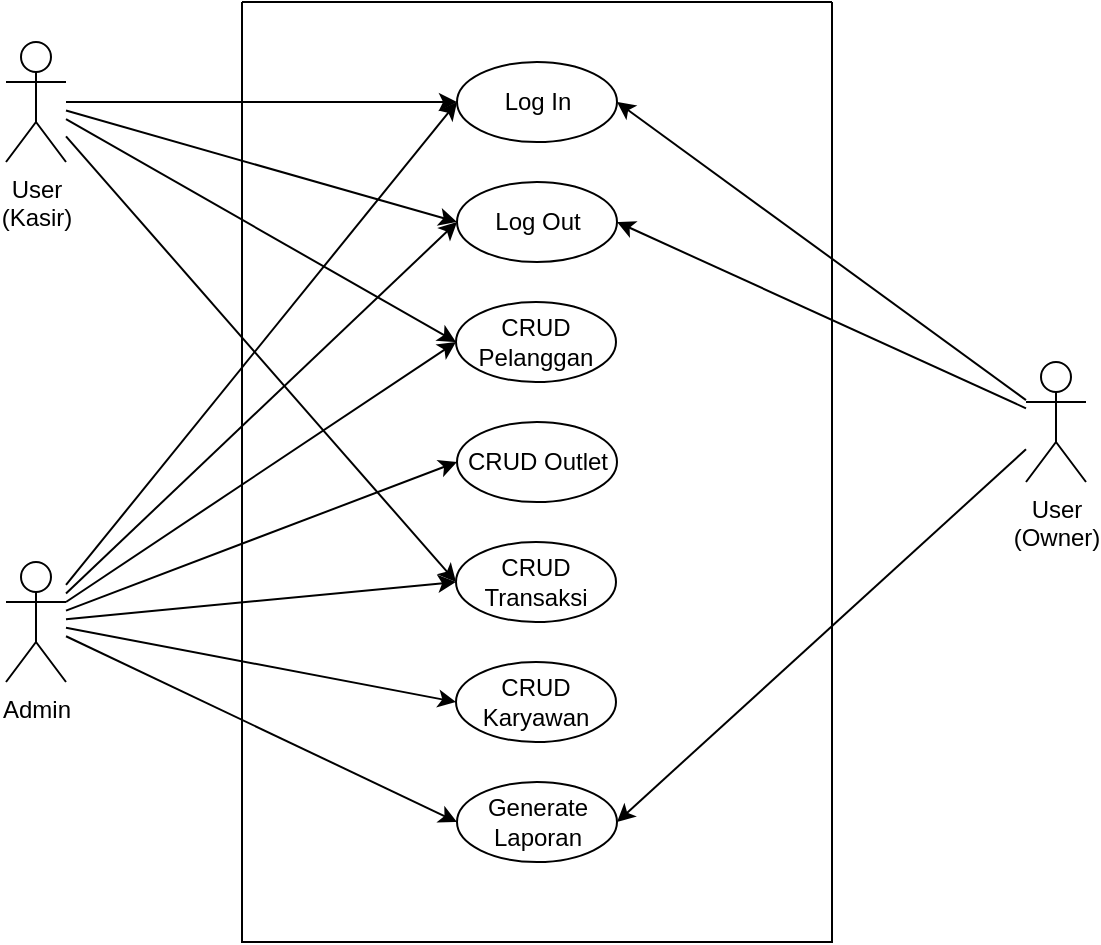 <mxfile version="21.0.2" type="device" pages="4"><diagram name="Usecase" id="2lXWgjHYyuEjycvRNDLf"><mxGraphModel dx="880" dy="522" grid="1" gridSize="10" guides="1" tooltips="1" connect="1" arrows="1" fold="1" page="1" pageScale="1" pageWidth="850" pageHeight="1100" math="0" shadow="0"><root><mxCell id="0"/><mxCell id="1" parent="0"/><mxCell id="m2DdMZpTKCIPPfmNHT9R-2" value="" style="swimlane;startSize=0;" parent="1" vertex="1"><mxGeometry x="278" y="210" width="295" height="470" as="geometry"/></mxCell><mxCell id="m2DdMZpTKCIPPfmNHT9R-3" value="Log In" style="ellipse;whiteSpace=wrap;html=1;" parent="m2DdMZpTKCIPPfmNHT9R-2" vertex="1"><mxGeometry x="107.5" y="30" width="80" height="40" as="geometry"/></mxCell><mxCell id="m2DdMZpTKCIPPfmNHT9R-4" value="Log Out" style="ellipse;whiteSpace=wrap;html=1;" parent="m2DdMZpTKCIPPfmNHT9R-2" vertex="1"><mxGeometry x="107.5" y="90" width="80" height="40" as="geometry"/></mxCell><mxCell id="m2DdMZpTKCIPPfmNHT9R-5" value="CRUD Pelanggan" style="ellipse;whiteSpace=wrap;html=1;" parent="m2DdMZpTKCIPPfmNHT9R-2" vertex="1"><mxGeometry x="107" y="150" width="80" height="40" as="geometry"/></mxCell><mxCell id="m2DdMZpTKCIPPfmNHT9R-6" value="Generate Laporan" style="ellipse;whiteSpace=wrap;html=1;" parent="m2DdMZpTKCIPPfmNHT9R-2" vertex="1"><mxGeometry x="107.5" y="390" width="80" height="40" as="geometry"/></mxCell><mxCell id="m2DdMZpTKCIPPfmNHT9R-7" value="CRUD Outlet" style="ellipse;whiteSpace=wrap;html=1;" parent="m2DdMZpTKCIPPfmNHT9R-2" vertex="1"><mxGeometry x="107.5" y="210" width="80" height="40" as="geometry"/></mxCell><mxCell id="m2DdMZpTKCIPPfmNHT9R-8" value="CRUD Transaksi" style="ellipse;whiteSpace=wrap;html=1;" parent="m2DdMZpTKCIPPfmNHT9R-2" vertex="1"><mxGeometry x="107" y="270" width="80" height="40" as="geometry"/></mxCell><mxCell id="m2DdMZpTKCIPPfmNHT9R-9" value="CRUD Karyawan" style="ellipse;whiteSpace=wrap;html=1;" parent="m2DdMZpTKCIPPfmNHT9R-2" vertex="1"><mxGeometry x="107" y="330" width="80" height="40" as="geometry"/></mxCell><mxCell id="m2DdMZpTKCIPPfmNHT9R-16" style="edgeStyle=orthogonalEdgeStyle;rounded=0;orthogonalLoop=1;jettySize=auto;html=1;entryX=0;entryY=0.5;entryDx=0;entryDy=0;" parent="1" source="m2DdMZpTKCIPPfmNHT9R-10" target="m2DdMZpTKCIPPfmNHT9R-3" edge="1"><mxGeometry relative="1" as="geometry"><Array as="points"><mxPoint x="240" y="260"/><mxPoint x="240" y="260"/></Array></mxGeometry></mxCell><mxCell id="m2DdMZpTKCIPPfmNHT9R-17" style="rounded=0;orthogonalLoop=1;jettySize=auto;html=1;entryX=0;entryY=0.5;entryDx=0;entryDy=0;" parent="1" source="m2DdMZpTKCIPPfmNHT9R-10" target="m2DdMZpTKCIPPfmNHT9R-4" edge="1"><mxGeometry relative="1" as="geometry"/></mxCell><mxCell id="m2DdMZpTKCIPPfmNHT9R-18" style="rounded=0;orthogonalLoop=1;jettySize=auto;html=1;entryX=0;entryY=0.5;entryDx=0;entryDy=0;" parent="1" source="m2DdMZpTKCIPPfmNHT9R-10" target="m2DdMZpTKCIPPfmNHT9R-5" edge="1"><mxGeometry relative="1" as="geometry"/></mxCell><mxCell id="m2DdMZpTKCIPPfmNHT9R-19" style="rounded=0;orthogonalLoop=1;jettySize=auto;html=1;entryX=0;entryY=0.5;entryDx=0;entryDy=0;" parent="1" source="m2DdMZpTKCIPPfmNHT9R-10" target="m2DdMZpTKCIPPfmNHT9R-8" edge="1"><mxGeometry relative="1" as="geometry"/></mxCell><mxCell id="m2DdMZpTKCIPPfmNHT9R-10" value="User&lt;br&gt;(Kasir)" style="shape=umlActor;verticalLabelPosition=bottom;verticalAlign=top;html=1;outlineConnect=0;" parent="1" vertex="1"><mxGeometry x="160" y="230" width="30" height="60" as="geometry"/></mxCell><mxCell id="m2DdMZpTKCIPPfmNHT9R-20" style="rounded=0;orthogonalLoop=1;jettySize=auto;html=1;entryX=0;entryY=0.5;entryDx=0;entryDy=0;" parent="1" source="m2DdMZpTKCIPPfmNHT9R-12" target="m2DdMZpTKCIPPfmNHT9R-3" edge="1"><mxGeometry relative="1" as="geometry"/></mxCell><mxCell id="m2DdMZpTKCIPPfmNHT9R-21" style="rounded=0;orthogonalLoop=1;jettySize=auto;html=1;entryX=0;entryY=0.5;entryDx=0;entryDy=0;" parent="1" source="m2DdMZpTKCIPPfmNHT9R-12" target="m2DdMZpTKCIPPfmNHT9R-4" edge="1"><mxGeometry relative="1" as="geometry"/></mxCell><mxCell id="m2DdMZpTKCIPPfmNHT9R-22" style="rounded=0;orthogonalLoop=1;jettySize=auto;html=1;entryX=0;entryY=0.5;entryDx=0;entryDy=0;" parent="1" source="m2DdMZpTKCIPPfmNHT9R-12" target="m2DdMZpTKCIPPfmNHT9R-5" edge="1"><mxGeometry relative="1" as="geometry"/></mxCell><mxCell id="m2DdMZpTKCIPPfmNHT9R-23" style="rounded=0;orthogonalLoop=1;jettySize=auto;html=1;entryX=0;entryY=0.5;entryDx=0;entryDy=0;" parent="1" source="m2DdMZpTKCIPPfmNHT9R-12" target="m2DdMZpTKCIPPfmNHT9R-7" edge="1"><mxGeometry relative="1" as="geometry"/></mxCell><mxCell id="m2DdMZpTKCIPPfmNHT9R-24" style="rounded=0;orthogonalLoop=1;jettySize=auto;html=1;entryX=0;entryY=0.5;entryDx=0;entryDy=0;" parent="1" source="m2DdMZpTKCIPPfmNHT9R-12" target="m2DdMZpTKCIPPfmNHT9R-8" edge="1"><mxGeometry relative="1" as="geometry"/></mxCell><mxCell id="m2DdMZpTKCIPPfmNHT9R-25" style="rounded=0;orthogonalLoop=1;jettySize=auto;html=1;entryX=0;entryY=0.5;entryDx=0;entryDy=0;" parent="1" source="m2DdMZpTKCIPPfmNHT9R-12" target="m2DdMZpTKCIPPfmNHT9R-9" edge="1"><mxGeometry relative="1" as="geometry"/></mxCell><mxCell id="m2DdMZpTKCIPPfmNHT9R-26" style="rounded=0;orthogonalLoop=1;jettySize=auto;html=1;entryX=0;entryY=0.5;entryDx=0;entryDy=0;" parent="1" source="m2DdMZpTKCIPPfmNHT9R-12" target="m2DdMZpTKCIPPfmNHT9R-6" edge="1"><mxGeometry relative="1" as="geometry"/></mxCell><mxCell id="m2DdMZpTKCIPPfmNHT9R-12" value="Admin" style="shape=umlActor;verticalLabelPosition=bottom;verticalAlign=top;html=1;outlineConnect=0;" parent="1" vertex="1"><mxGeometry x="160" y="490" width="30" height="60" as="geometry"/></mxCell><mxCell id="m2DdMZpTKCIPPfmNHT9R-27" style="rounded=0;orthogonalLoop=1;jettySize=auto;html=1;entryX=1;entryY=0.5;entryDx=0;entryDy=0;" parent="1" source="m2DdMZpTKCIPPfmNHT9R-13" target="m2DdMZpTKCIPPfmNHT9R-3" edge="1"><mxGeometry relative="1" as="geometry"/></mxCell><mxCell id="m2DdMZpTKCIPPfmNHT9R-28" style="rounded=0;orthogonalLoop=1;jettySize=auto;html=1;entryX=1;entryY=0.5;entryDx=0;entryDy=0;" parent="1" source="m2DdMZpTKCIPPfmNHT9R-13" target="m2DdMZpTKCIPPfmNHT9R-4" edge="1"><mxGeometry relative="1" as="geometry"/></mxCell><mxCell id="m2DdMZpTKCIPPfmNHT9R-29" style="rounded=0;orthogonalLoop=1;jettySize=auto;html=1;entryX=1;entryY=0.5;entryDx=0;entryDy=0;" parent="1" source="m2DdMZpTKCIPPfmNHT9R-13" target="m2DdMZpTKCIPPfmNHT9R-6" edge="1"><mxGeometry relative="1" as="geometry"/></mxCell><mxCell id="m2DdMZpTKCIPPfmNHT9R-13" value="User&lt;br&gt;(Owner)" style="shape=umlActor;verticalLabelPosition=bottom;verticalAlign=top;html=1;outlineConnect=0;" parent="1" vertex="1"><mxGeometry x="670" y="390" width="30" height="60" as="geometry"/></mxCell></root></mxGraphModel></diagram><diagram id="ZTnJxgOW111dTKxqVtXp" name="Class Diagram"><mxGraphModel dx="880" dy="522" grid="1" gridSize="10" guides="1" tooltips="1" connect="1" arrows="1" fold="1" page="1" pageScale="1" pageWidth="850" pageHeight="1100" math="0" shadow="0"><root><mxCell id="0"/><mxCell id="1" parent="0"/><mxCell id="lU3UZiblIlCH711IFrB6-1" value="tb_transaksi" style="swimlane;fontStyle=1;align=center;verticalAlign=top;childLayout=stackLayout;horizontal=1;startSize=26;horizontalStack=0;resizeParent=1;resizeParentMax=0;resizeLast=0;collapsible=1;marginBottom=0;whiteSpace=wrap;html=1;" parent="1" vertex="1"><mxGeometry x="60" y="70" width="260" height="190" as="geometry"/></mxCell><mxCell id="lU3UZiblIlCH711IFrB6-2" value="+ id_transaksi: int&lt;br&gt;+ id_outlet: int&lt;br&gt;+ kode_invoice: varchar&lt;br&gt;+ id_member: int&lt;br&gt;+ tgl: datetime&lt;br&gt;+ status: enum(baru, proses, selesai, diambil)&lt;br&gt;+ dibayar: enum(dibayar, belum_dibayar)" style="text;strokeColor=none;fillColor=none;align=left;verticalAlign=top;spacingLeft=4;spacingRight=4;overflow=hidden;rotatable=0;points=[[0,0.5],[1,0.5]];portConstraint=eastwest;whiteSpace=wrap;html=1;" parent="lU3UZiblIlCH711IFrB6-1" vertex="1"><mxGeometry y="26" width="260" height="104" as="geometry"/></mxCell><mxCell id="lU3UZiblIlCH711IFrB6-3" value="" style="line;strokeWidth=1;fillColor=none;align=left;verticalAlign=middle;spacingTop=-1;spacingLeft=3;spacingRight=3;rotatable=0;labelPosition=right;points=[];portConstraint=eastwest;strokeColor=inherit;" parent="lU3UZiblIlCH711IFrB6-1" vertex="1"><mxGeometry y="130" width="260" height="8" as="geometry"/></mxCell><mxCell id="lU3UZiblIlCH711IFrB6-4" value="+ TambahTransaksi()&lt;br&gt;+ EditTransaksi()&lt;br&gt;+ DeleteTransaksi()" style="text;strokeColor=none;fillColor=none;align=left;verticalAlign=top;spacingLeft=4;spacingRight=4;overflow=hidden;rotatable=0;points=[[0,0.5],[1,0.5]];portConstraint=eastwest;whiteSpace=wrap;html=1;" parent="lU3UZiblIlCH711IFrB6-1" vertex="1"><mxGeometry y="138" width="260" height="52" as="geometry"/></mxCell><mxCell id="lU3UZiblIlCH711IFrB6-5" value="tb_outlet" style="swimlane;fontStyle=1;align=center;verticalAlign=top;childLayout=stackLayout;horizontal=1;startSize=26;horizontalStack=0;resizeParent=1;resizeParentMax=0;resizeLast=0;collapsible=1;marginBottom=0;whiteSpace=wrap;html=1;" parent="1" vertex="1"><mxGeometry x="405" y="40" width="160" height="150" as="geometry"/></mxCell><mxCell id="lU3UZiblIlCH711IFrB6-6" value="+ id_outlet: int&lt;br&gt;+ nama: varchar&lt;br&gt;+ alamat: varchar&lt;br&gt;+ tlp: int" style="text;strokeColor=none;fillColor=none;align=left;verticalAlign=top;spacingLeft=4;spacingRight=4;overflow=hidden;rotatable=0;points=[[0,0.5],[1,0.5]];portConstraint=eastwest;whiteSpace=wrap;html=1;" parent="lU3UZiblIlCH711IFrB6-5" vertex="1"><mxGeometry y="26" width="160" height="64" as="geometry"/></mxCell><mxCell id="lU3UZiblIlCH711IFrB6-7" value="" style="line;strokeWidth=1;fillColor=none;align=left;verticalAlign=middle;spacingTop=-1;spacingLeft=3;spacingRight=3;rotatable=0;labelPosition=right;points=[];portConstraint=eastwest;strokeColor=inherit;" parent="lU3UZiblIlCH711IFrB6-5" vertex="1"><mxGeometry y="90" width="160" height="8" as="geometry"/></mxCell><mxCell id="lU3UZiblIlCH711IFrB6-8" value="+ TambahOutlet()&lt;br style=&quot;border-color: var(--border-color);&quot;&gt;+ EditOutlet()&lt;br style=&quot;border-color: var(--border-color);&quot;&gt;+ DeleteOutlet()" style="text;strokeColor=none;fillColor=none;align=left;verticalAlign=top;spacingLeft=4;spacingRight=4;overflow=hidden;rotatable=0;points=[[0,0.5],[1,0.5]];portConstraint=eastwest;whiteSpace=wrap;html=1;" parent="lU3UZiblIlCH711IFrB6-5" vertex="1"><mxGeometry y="98" width="160" height="52" as="geometry"/></mxCell><mxCell id="lU3UZiblIlCH711IFrB6-9" value="tb_user" style="swimlane;fontStyle=1;align=center;verticalAlign=top;childLayout=stackLayout;horizontal=1;startSize=26;horizontalStack=0;resizeParent=1;resizeParentMax=0;resizeLast=0;collapsible=1;marginBottom=0;whiteSpace=wrap;html=1;" parent="1" vertex="1"><mxGeometry x="630" y="70" width="190" height="200" as="geometry"/></mxCell><mxCell id="lU3UZiblIlCH711IFrB6-10" value="+ id_user: int&lt;br&gt;+ id_outlet: int&lt;br&gt;+ nama: varchar&lt;br&gt;+ username: varchar&lt;br&gt;+ password: text&lt;br&gt;+ role: enum(admin, kasir, owner)" style="text;strokeColor=none;fillColor=none;align=left;verticalAlign=top;spacingLeft=4;spacingRight=4;overflow=hidden;rotatable=0;points=[[0,0.5],[1,0.5]];portConstraint=eastwest;whiteSpace=wrap;html=1;" parent="lU3UZiblIlCH711IFrB6-9" vertex="1"><mxGeometry y="26" width="190" height="94" as="geometry"/></mxCell><mxCell id="lU3UZiblIlCH711IFrB6-11" value="" style="line;strokeWidth=1;fillColor=none;align=left;verticalAlign=middle;spacingTop=-1;spacingLeft=3;spacingRight=3;rotatable=0;labelPosition=right;points=[];portConstraint=eastwest;strokeColor=inherit;" parent="lU3UZiblIlCH711IFrB6-9" vertex="1"><mxGeometry y="120" width="190" height="8" as="geometry"/></mxCell><mxCell id="lU3UZiblIlCH711IFrB6-12" value="+ Login()&lt;br&gt;+ Logout()" style="text;strokeColor=none;fillColor=none;align=left;verticalAlign=top;spacingLeft=4;spacingRight=4;overflow=hidden;rotatable=0;points=[[0,0.5],[1,0.5]];portConstraint=eastwest;whiteSpace=wrap;html=1;" parent="lU3UZiblIlCH711IFrB6-9" vertex="1"><mxGeometry y="128" width="190" height="72" as="geometry"/></mxCell><mxCell id="lU3UZiblIlCH711IFrB6-13" value="tb_member" style="swimlane;fontStyle=1;align=center;verticalAlign=top;childLayout=stackLayout;horizontal=1;startSize=26;horizontalStack=0;resizeParent=1;resizeParentMax=0;resizeLast=0;collapsible=1;marginBottom=0;whiteSpace=wrap;html=1;" parent="1" vertex="1"><mxGeometry x="640" y="380" width="170" height="200" as="geometry"/></mxCell><mxCell id="lU3UZiblIlCH711IFrB6-14" value="+ id_member: int&lt;br&gt;+ nama: varchar&lt;br&gt;+ alamat: varchar&lt;br&gt;+ jenis_kelamin: enum(L, P)&lt;br&gt;+ tlp: varchar" style="text;strokeColor=none;fillColor=none;align=left;verticalAlign=top;spacingLeft=4;spacingRight=4;overflow=hidden;rotatable=0;points=[[0,0.5],[1,0.5]];portConstraint=eastwest;whiteSpace=wrap;html=1;" parent="lU3UZiblIlCH711IFrB6-13" vertex="1"><mxGeometry y="26" width="170" height="84" as="geometry"/></mxCell><mxCell id="lU3UZiblIlCH711IFrB6-15" value="" style="line;strokeWidth=1;fillColor=none;align=left;verticalAlign=middle;spacingTop=-1;spacingLeft=3;spacingRight=3;rotatable=0;labelPosition=right;points=[];portConstraint=eastwest;strokeColor=inherit;" parent="lU3UZiblIlCH711IFrB6-13" vertex="1"><mxGeometry y="110" width="170" height="8" as="geometry"/></mxCell><mxCell id="lU3UZiblIlCH711IFrB6-16" value="+ Login()&lt;br style=&quot;border-color: var(--border-color);&quot;&gt;+ Logout()" style="text;strokeColor=none;fillColor=none;align=left;verticalAlign=top;spacingLeft=4;spacingRight=4;overflow=hidden;rotatable=0;points=[[0,0.5],[1,0.5]];portConstraint=eastwest;whiteSpace=wrap;html=1;" parent="lU3UZiblIlCH711IFrB6-13" vertex="1"><mxGeometry y="118" width="170" height="82" as="geometry"/></mxCell><mxCell id="lU3UZiblIlCH711IFrB6-17" value="tb_detail_transaksi" style="swimlane;fontStyle=1;align=center;verticalAlign=top;childLayout=stackLayout;horizontal=1;startSize=26;horizontalStack=0;resizeParent=1;resizeParentMax=0;resizeLast=0;collapsible=1;marginBottom=0;whiteSpace=wrap;html=1;" parent="1" vertex="1"><mxGeometry x="405" y="420" width="160" height="170" as="geometry"/></mxCell><mxCell id="lU3UZiblIlCH711IFrB6-18" value="+ id_det_transaksi: int&lt;br&gt;+ id_transaksi: int&amp;nbsp;&lt;br&gt;+ id_paket: int&lt;br&gt;+ qty: double&lt;br&gt;+ keterangan: text" style="text;strokeColor=none;fillColor=none;align=left;verticalAlign=top;spacingLeft=4;spacingRight=4;overflow=hidden;rotatable=0;points=[[0,0.5],[1,0.5]];portConstraint=eastwest;whiteSpace=wrap;html=1;" parent="lU3UZiblIlCH711IFrB6-17" vertex="1"><mxGeometry y="26" width="160" height="84" as="geometry"/></mxCell><mxCell id="lU3UZiblIlCH711IFrB6-19" value="" style="line;strokeWidth=1;fillColor=none;align=left;verticalAlign=middle;spacingTop=-1;spacingLeft=3;spacingRight=3;rotatable=0;labelPosition=right;points=[];portConstraint=eastwest;strokeColor=inherit;" parent="lU3UZiblIlCH711IFrB6-17" vertex="1"><mxGeometry y="110" width="160" height="8" as="geometry"/></mxCell><mxCell id="lU3UZiblIlCH711IFrB6-20" value="+ TambahDetail()&lt;br style=&quot;border-color: var(--border-color);&quot;&gt;+ EditDetail()&lt;br style=&quot;border-color: var(--border-color);&quot;&gt;+ DeleteDetail()" style="text;strokeColor=none;fillColor=none;align=left;verticalAlign=top;spacingLeft=4;spacingRight=4;overflow=hidden;rotatable=0;points=[[0,0.5],[1,0.5]];portConstraint=eastwest;whiteSpace=wrap;html=1;" parent="lU3UZiblIlCH711IFrB6-17" vertex="1"><mxGeometry y="118" width="160" height="52" as="geometry"/></mxCell><mxCell id="lU3UZiblIlCH711IFrB6-21" value="tb_paket" style="swimlane;fontStyle=1;align=center;verticalAlign=top;childLayout=stackLayout;horizontal=1;startSize=26;horizontalStack=0;resizeParent=1;resizeParentMax=0;resizeLast=0;collapsible=1;marginBottom=0;whiteSpace=wrap;html=1;" parent="1" vertex="1"><mxGeometry x="60" y="380" width="290" height="170" as="geometry"/></mxCell><mxCell id="lU3UZiblIlCH711IFrB6-22" value="+ id_paket: int&lt;br&gt;+ id_outlet: int&lt;br&gt;+ jenis: enum(kiloan, selimut, bed_cover, kaos, lain)&lt;br&gt;+ nama_paket: varchar&lt;br&gt;+ harga: int" style="text;strokeColor=none;fillColor=none;align=left;verticalAlign=top;spacingLeft=4;spacingRight=4;overflow=hidden;rotatable=0;points=[[0,0.5],[1,0.5]];portConstraint=eastwest;whiteSpace=wrap;html=1;" parent="lU3UZiblIlCH711IFrB6-21" vertex="1"><mxGeometry y="26" width="290" height="84" as="geometry"/></mxCell><mxCell id="lU3UZiblIlCH711IFrB6-23" value="" style="line;strokeWidth=1;fillColor=none;align=left;verticalAlign=middle;spacingTop=-1;spacingLeft=3;spacingRight=3;rotatable=0;labelPosition=right;points=[];portConstraint=eastwest;strokeColor=inherit;" parent="lU3UZiblIlCH711IFrB6-21" vertex="1"><mxGeometry y="110" width="290" height="8" as="geometry"/></mxCell><mxCell id="lU3UZiblIlCH711IFrB6-24" value="+ TambahTransaksi()&lt;br style=&quot;border-color: var(--border-color);&quot;&gt;+ EditTransaksi()&lt;br style=&quot;border-color: var(--border-color);&quot;&gt;+ DeleteTransaksi()" style="text;strokeColor=none;fillColor=none;align=left;verticalAlign=top;spacingLeft=4;spacingRight=4;overflow=hidden;rotatable=0;points=[[0,0.5],[1,0.5]];portConstraint=eastwest;whiteSpace=wrap;html=1;" parent="lU3UZiblIlCH711IFrB6-21" vertex="1"><mxGeometry y="118" width="290" height="52" as="geometry"/></mxCell><mxCell id="lU3UZiblIlCH711IFrB6-25" style="rounded=0;orthogonalLoop=1;jettySize=auto;html=1;edgeStyle=orthogonalEdgeStyle;endArrow=none;endFill=0;" parent="1" source="lU3UZiblIlCH711IFrB6-6" target="lU3UZiblIlCH711IFrB6-1" edge="1"><mxGeometry relative="1" as="geometry"><Array as="points"><mxPoint x="360" y="90"/><mxPoint x="360" y="90"/></Array></mxGeometry></mxCell><mxCell id="lU3UZiblIlCH711IFrB6-26" style="rounded=0;orthogonalLoop=1;jettySize=auto;html=1;exitX=0;exitY=0.5;exitDx=0;exitDy=0;entryX=0.5;entryY=0;entryDx=0;entryDy=0;edgeStyle=orthogonalEdgeStyle;endArrow=none;endFill=0;" parent="1" source="lU3UZiblIlCH711IFrB6-6" target="lU3UZiblIlCH711IFrB6-21" edge="1"><mxGeometry relative="1" as="geometry"><Array as="points"><mxPoint x="405" y="120"/><mxPoint x="380" y="120"/><mxPoint x="380" y="348"/><mxPoint x="210" y="348"/><mxPoint x="210" y="380"/></Array></mxGeometry></mxCell><mxCell id="lU3UZiblIlCH711IFrB6-27" style="rounded=0;orthogonalLoop=1;jettySize=auto;html=1;edgeStyle=orthogonalEdgeStyle;endArrow=none;endFill=0;" parent="1" source="lU3UZiblIlCH711IFrB6-6" target="lU3UZiblIlCH711IFrB6-10" edge="1"><mxGeometry relative="1" as="geometry"><Array as="points"><mxPoint x="610" y="120"/><mxPoint x="610" y="120"/></Array></mxGeometry></mxCell><mxCell id="lU3UZiblIlCH711IFrB6-28" style="rounded=0;orthogonalLoop=1;jettySize=auto;html=1;entryX=0;entryY=0.5;entryDx=0;entryDy=0;exitX=1;exitY=0.5;exitDx=0;exitDy=0;elbow=vertical;edgeStyle=orthogonalEdgeStyle;endArrow=none;endFill=0;startArrow=none;startFill=0;" parent="1" source="lU3UZiblIlCH711IFrB6-2" target="lU3UZiblIlCH711IFrB6-14" edge="1"><mxGeometry relative="1" as="geometry"><Array as="points"><mxPoint x="320" y="120"/><mxPoint x="350" y="120"/><mxPoint x="350" y="230"/><mxPoint x="585" y="230"/><mxPoint x="585" y="448"/></Array></mxGeometry></mxCell><mxCell id="lU3UZiblIlCH711IFrB6-29" style="rounded=0;orthogonalLoop=1;jettySize=auto;html=1;entryX=0.5;entryY=0;entryDx=0;entryDy=0;edgeStyle=orthogonalEdgeStyle;endArrow=none;endFill=0;exitX=0.526;exitY=0.996;exitDx=0;exitDy=0;exitPerimeter=0;" parent="1" source="lU3UZiblIlCH711IFrB6-4" target="lU3UZiblIlCH711IFrB6-17" edge="1"><mxGeometry relative="1" as="geometry"><Array as="points"><mxPoint x="197" y="320"/><mxPoint x="480" y="320"/><mxPoint x="480" y="420"/></Array></mxGeometry></mxCell></root></mxGraphModel></diagram><diagram id="tmyVuvm30NNnMq4hE6UF" name="Data Flow Diagram"><mxGraphModel dx="880" dy="522" grid="1" gridSize="10" guides="1" tooltips="1" connect="1" arrows="1" fold="1" page="1" pageScale="1" pageWidth="850" pageHeight="1100" math="0" shadow="0"><root><mxCell id="0"/><mxCell id="1" parent="0"/></root></mxGraphModel></diagram><diagram id="vpdcAx5yC_P_PgpLix0n" name="ERD"><mxGraphModel dx="880" dy="522" grid="1" gridSize="10" guides="1" tooltips="1" connect="1" arrows="1" fold="1" page="1" pageScale="1" pageWidth="850" pageHeight="1100" math="0" shadow="0"><root><mxCell id="0"/><mxCell id="1" parent="0"/><mxCell id="xr90NxAoc-m3xRklTASh-5" style="rounded=0;orthogonalLoop=1;jettySize=auto;html=1;exitX=0.75;exitY=0;exitDx=0;exitDy=0;entryX=0.5;entryY=1;entryDx=0;entryDy=0;endArrow=none;endFill=0;" parent="1" source="Cpq23ztdGrzgp0bEfTft-1" target="xr90NxAoc-m3xRklTASh-2" edge="1"><mxGeometry relative="1" as="geometry"/></mxCell><mxCell id="evCHw5aX9fblk8tiDCRj-2" style="rounded=0;orthogonalLoop=1;jettySize=auto;html=1;entryX=0.25;entryY=0;entryDx=0;entryDy=0;endArrow=none;endFill=0;exitX=0.5;exitY=1;exitDx=0;exitDy=0;" edge="1" parent="1" source="Cpq23ztdGrzgp0bEfTft-1" target="-0HCCEtHFwdKSzyrjSQz-4"><mxGeometry relative="1" as="geometry"/></mxCell><mxCell id="evCHw5aX9fblk8tiDCRj-5" style="edgeStyle=orthogonalEdgeStyle;rounded=0;orthogonalLoop=1;jettySize=auto;html=1;exitX=0.75;exitY=1;exitDx=0;exitDy=0;entryX=0.5;entryY=0;entryDx=0;entryDy=0;endArrow=none;endFill=0;" edge="1" parent="1" source="Cpq23ztdGrzgp0bEfTft-1" target="hE8-l50D4q0VSug95I29-2"><mxGeometry relative="1" as="geometry"><Array as="points"><mxPoint x="200" y="240"/><mxPoint x="660" y="240"/></Array></mxGeometry></mxCell><mxCell id="Cpq23ztdGrzgp0bEfTft-1" value="Transaksi" style="rounded=1;whiteSpace=wrap;html=1;" parent="1" vertex="1"><mxGeometry x="140" y="120" width="80" height="40" as="geometry"/></mxCell><mxCell id="xr90NxAoc-m3xRklTASh-8" style="rounded=0;orthogonalLoop=1;jettySize=auto;html=1;entryX=0;entryY=0.75;entryDx=0;entryDy=0;endArrow=none;endFill=0;" parent="1" source="ctH3E86rjBynLiKBB1Dx-1" target="Cpq23ztdGrzgp0bEfTft-1" edge="1"><mxGeometry relative="1" as="geometry"/></mxCell><mxCell id="ctH3E86rjBynLiKBB1Dx-1" value="id_transaksi" style="ellipse;whiteSpace=wrap;html=1;" parent="1" vertex="1"><mxGeometry x="30" y="140" width="80" height="40" as="geometry"/></mxCell><mxCell id="xr90NxAoc-m3xRklTASh-7" style="rounded=0;orthogonalLoop=1;jettySize=auto;html=1;exitX=1;exitY=1;exitDx=0;exitDy=0;entryX=0;entryY=0.25;entryDx=0;entryDy=0;endArrow=none;endFill=0;" parent="1" source="ctH3E86rjBynLiKBB1Dx-2" target="Cpq23ztdGrzgp0bEfTft-1" edge="1"><mxGeometry relative="1" as="geometry"/></mxCell><mxCell id="ctH3E86rjBynLiKBB1Dx-2" value="id_outlet" style="ellipse;whiteSpace=wrap;html=1;" parent="1" vertex="1"><mxGeometry x="30" y="80" width="80" height="40" as="geometry"/></mxCell><mxCell id="xr90NxAoc-m3xRklTASh-4" style="rounded=0;orthogonalLoop=1;jettySize=auto;html=1;endArrow=none;endFill=0;exitX=0.5;exitY=1;exitDx=0;exitDy=0;" parent="1" source="xr90NxAoc-m3xRklTASh-1" target="Cpq23ztdGrzgp0bEfTft-1" edge="1"><mxGeometry relative="1" as="geometry"/></mxCell><mxCell id="xr90NxAoc-m3xRklTASh-1" value="kode_invoice" style="ellipse;whiteSpace=wrap;html=1;" parent="1" vertex="1"><mxGeometry x="100" y="40" width="80" height="40" as="geometry"/></mxCell><mxCell id="xr90NxAoc-m3xRklTASh-2" value="id_member" style="ellipse;whiteSpace=wrap;html=1;" parent="1" vertex="1"><mxGeometry x="190" y="40" width="80" height="40" as="geometry"/></mxCell><mxCell id="xr90NxAoc-m3xRklTASh-6" style="rounded=0;orthogonalLoop=1;jettySize=auto;html=1;exitX=0;exitY=1;exitDx=0;exitDy=0;entryX=1;entryY=0.25;entryDx=0;entryDy=0;endArrow=none;endFill=0;" parent="1" source="xr90NxAoc-m3xRklTASh-3" target="Cpq23ztdGrzgp0bEfTft-1" edge="1"><mxGeometry relative="1" as="geometry"/></mxCell><mxCell id="xr90NxAoc-m3xRklTASh-3" value="tgl" style="ellipse;whiteSpace=wrap;html=1;" parent="1" vertex="1"><mxGeometry x="250" y="80" width="80" height="40" as="geometry"/></mxCell><mxCell id="EMSmOfLiq-8G33HHtLyK-3" style="rounded=0;orthogonalLoop=1;jettySize=auto;html=1;entryX=1;entryY=0.75;entryDx=0;entryDy=0;endArrow=none;endFill=0;" parent="1" source="EMSmOfLiq-8G33HHtLyK-2" target="Cpq23ztdGrzgp0bEfTft-1" edge="1"><mxGeometry relative="1" as="geometry"/></mxCell><mxCell id="EMSmOfLiq-8G33HHtLyK-2" value="status" style="ellipse;whiteSpace=wrap;html=1;" parent="1" vertex="1"><mxGeometry x="250" y="140" width="80" height="40" as="geometry"/></mxCell><mxCell id="H5ARSSGQe19xq8lyvHAi-1" style="rounded=0;orthogonalLoop=1;jettySize=auto;html=1;exitX=0.75;exitY=0;exitDx=0;exitDy=0;entryX=0.5;entryY=1;entryDx=0;entryDy=0;endArrow=none;endFill=0;" parent="1" source="H5ARSSGQe19xq8lyvHAi-2" target="H5ARSSGQe19xq8lyvHAi-9" edge="1"><mxGeometry relative="1" as="geometry"/></mxCell><mxCell id="evCHw5aX9fblk8tiDCRj-1" style="rounded=0;orthogonalLoop=1;jettySize=auto;html=1;entryX=0.75;entryY=0;entryDx=0;entryDy=0;endArrow=none;endFill=0;edgeStyle=orthogonalEdgeStyle;exitX=0.5;exitY=1;exitDx=0;exitDy=0;" edge="1" parent="1" source="H5ARSSGQe19xq8lyvHAi-2" target="-0HCCEtHFwdKSzyrjSQz-4"><mxGeometry relative="1" as="geometry"><Array as="points"><mxPoint x="660" y="220"/><mxPoint x="225" y="220"/><mxPoint x="225" y="290"/></Array></mxGeometry></mxCell><mxCell id="H5ARSSGQe19xq8lyvHAi-2" value="User" style="rounded=1;whiteSpace=wrap;html=1;" parent="1" vertex="1"><mxGeometry x="620" y="120" width="80" height="40" as="geometry"/></mxCell><mxCell id="H5ARSSGQe19xq8lyvHAi-3" style="rounded=0;orthogonalLoop=1;jettySize=auto;html=1;entryX=0;entryY=0.75;entryDx=0;entryDy=0;endArrow=none;endFill=0;" parent="1" source="H5ARSSGQe19xq8lyvHAi-4" target="H5ARSSGQe19xq8lyvHAi-2" edge="1"><mxGeometry relative="1" as="geometry"/></mxCell><mxCell id="H5ARSSGQe19xq8lyvHAi-4" value="id_user" style="ellipse;whiteSpace=wrap;html=1;" parent="1" vertex="1"><mxGeometry x="510" y="140" width="80" height="40" as="geometry"/></mxCell><mxCell id="H5ARSSGQe19xq8lyvHAi-5" style="rounded=0;orthogonalLoop=1;jettySize=auto;html=1;exitX=1;exitY=1;exitDx=0;exitDy=0;entryX=0;entryY=0.25;entryDx=0;entryDy=0;endArrow=none;endFill=0;" parent="1" source="H5ARSSGQe19xq8lyvHAi-6" target="H5ARSSGQe19xq8lyvHAi-2" edge="1"><mxGeometry relative="1" as="geometry"/></mxCell><mxCell id="H5ARSSGQe19xq8lyvHAi-6" value="id_outlet" style="ellipse;whiteSpace=wrap;html=1;" parent="1" vertex="1"><mxGeometry x="510" y="80" width="80" height="40" as="geometry"/></mxCell><mxCell id="H5ARSSGQe19xq8lyvHAi-7" style="rounded=0;orthogonalLoop=1;jettySize=auto;html=1;endArrow=none;endFill=0;exitX=0.5;exitY=1;exitDx=0;exitDy=0;" parent="1" source="H5ARSSGQe19xq8lyvHAi-8" target="H5ARSSGQe19xq8lyvHAi-2" edge="1"><mxGeometry relative="1" as="geometry"/></mxCell><mxCell id="H5ARSSGQe19xq8lyvHAi-8" value="nama" style="ellipse;whiteSpace=wrap;html=1;" parent="1" vertex="1"><mxGeometry x="580" y="40" width="80" height="40" as="geometry"/></mxCell><mxCell id="H5ARSSGQe19xq8lyvHAi-9" value="username" style="ellipse;whiteSpace=wrap;html=1;" parent="1" vertex="1"><mxGeometry x="670" y="40" width="80" height="40" as="geometry"/></mxCell><mxCell id="H5ARSSGQe19xq8lyvHAi-10" style="rounded=0;orthogonalLoop=1;jettySize=auto;html=1;exitX=0;exitY=1;exitDx=0;exitDy=0;entryX=1;entryY=0.25;entryDx=0;entryDy=0;endArrow=none;endFill=0;" parent="1" source="H5ARSSGQe19xq8lyvHAi-11" target="H5ARSSGQe19xq8lyvHAi-2" edge="1"><mxGeometry relative="1" as="geometry"/></mxCell><mxCell id="H5ARSSGQe19xq8lyvHAi-11" value="password" style="ellipse;whiteSpace=wrap;html=1;" parent="1" vertex="1"><mxGeometry x="730" y="80" width="80" height="40" as="geometry"/></mxCell><mxCell id="H5ARSSGQe19xq8lyvHAi-12" style="rounded=0;orthogonalLoop=1;jettySize=auto;html=1;entryX=1;entryY=0.75;entryDx=0;entryDy=0;endArrow=none;endFill=0;" parent="1" source="H5ARSSGQe19xq8lyvHAi-13" target="H5ARSSGQe19xq8lyvHAi-2" edge="1"><mxGeometry relative="1" as="geometry"/></mxCell><mxCell id="H5ARSSGQe19xq8lyvHAi-13" value="role" style="ellipse;whiteSpace=wrap;html=1;" parent="1" vertex="1"><mxGeometry x="730" y="140" width="80" height="40" as="geometry"/></mxCell><mxCell id="-0HCCEtHFwdKSzyrjSQz-3" style="rounded=0;orthogonalLoop=1;jettySize=auto;html=1;exitX=1;exitY=0.25;exitDx=0;exitDy=0;entryX=0;entryY=0.5;entryDx=0;entryDy=0;endArrow=none;endFill=0;" parent="1" source="-0HCCEtHFwdKSzyrjSQz-4" target="-0HCCEtHFwdKSzyrjSQz-11" edge="1"><mxGeometry relative="1" as="geometry"/></mxCell><mxCell id="-0HCCEtHFwdKSzyrjSQz-4" value="Outlet" style="rounded=1;whiteSpace=wrap;html=1;" parent="1" vertex="1"><mxGeometry x="160" y="290" width="80" height="40" as="geometry"/></mxCell><mxCell id="-0HCCEtHFwdKSzyrjSQz-7" style="rounded=0;orthogonalLoop=1;jettySize=auto;html=1;exitX=1;exitY=1;exitDx=0;exitDy=0;entryX=0;entryY=0.75;entryDx=0;entryDy=0;endArrow=none;endFill=0;" parent="1" source="-0HCCEtHFwdKSzyrjSQz-8" target="-0HCCEtHFwdKSzyrjSQz-4" edge="1"><mxGeometry relative="1" as="geometry"/></mxCell><mxCell id="-0HCCEtHFwdKSzyrjSQz-8" value="id_outlet" style="ellipse;whiteSpace=wrap;html=1;" parent="1" vertex="1"><mxGeometry x="70" y="320" width="80" height="40" as="geometry"/></mxCell><mxCell id="-0HCCEtHFwdKSzyrjSQz-9" style="rounded=0;orthogonalLoop=1;jettySize=auto;html=1;endArrow=none;endFill=0;exitX=1;exitY=0.5;exitDx=0;exitDy=0;entryX=0;entryY=0.25;entryDx=0;entryDy=0;" parent="1" source="-0HCCEtHFwdKSzyrjSQz-10" target="-0HCCEtHFwdKSzyrjSQz-4" edge="1"><mxGeometry relative="1" as="geometry"/></mxCell><mxCell id="-0HCCEtHFwdKSzyrjSQz-10" value="nama" style="ellipse;whiteSpace=wrap;html=1;" parent="1" vertex="1"><mxGeometry x="70" y="260" width="80" height="40" as="geometry"/></mxCell><mxCell id="-0HCCEtHFwdKSzyrjSQz-11" value="alamat" style="ellipse;whiteSpace=wrap;html=1;" parent="1" vertex="1"><mxGeometry x="250" y="260" width="80" height="40" as="geometry"/></mxCell><mxCell id="-0HCCEtHFwdKSzyrjSQz-12" style="rounded=0;orthogonalLoop=1;jettySize=auto;html=1;exitX=0;exitY=1;exitDx=0;exitDy=0;entryX=1;entryY=0.75;entryDx=0;entryDy=0;endArrow=none;endFill=0;" parent="1" source="-0HCCEtHFwdKSzyrjSQz-13" target="-0HCCEtHFwdKSzyrjSQz-4" edge="1"><mxGeometry relative="1" as="geometry"/></mxCell><mxCell id="-0HCCEtHFwdKSzyrjSQz-13" value="tlp" style="ellipse;whiteSpace=wrap;html=1;" parent="1" vertex="1"><mxGeometry x="250" y="320" width="80" height="40" as="geometry"/></mxCell><mxCell id="hE8-l50D4q0VSug95I29-1" style="rounded=0;orthogonalLoop=1;jettySize=auto;html=1;exitX=0.75;exitY=0;exitDx=0;exitDy=0;entryX=0.5;entryY=1;entryDx=0;entryDy=0;endArrow=none;endFill=0;" parent="1" source="hE8-l50D4q0VSug95I29-2" target="hE8-l50D4q0VSug95I29-9" edge="1"><mxGeometry relative="1" as="geometry"/></mxCell><mxCell id="hE8-l50D4q0VSug95I29-2" value="Member" style="rounded=1;whiteSpace=wrap;html=1;" parent="1" vertex="1"><mxGeometry x="620" y="520" width="80" height="40" as="geometry"/></mxCell><mxCell id="hE8-l50D4q0VSug95I29-3" style="rounded=0;orthogonalLoop=1;jettySize=auto;html=1;entryX=0;entryY=0.75;entryDx=0;entryDy=0;endArrow=none;endFill=0;" parent="1" source="hE8-l50D4q0VSug95I29-4" target="hE8-l50D4q0VSug95I29-2" edge="1"><mxGeometry relative="1" as="geometry"/></mxCell><mxCell id="hE8-l50D4q0VSug95I29-4" value="id_member" style="ellipse;whiteSpace=wrap;html=1;" parent="1" vertex="1"><mxGeometry x="510" y="540" width="80" height="40" as="geometry"/></mxCell><mxCell id="hE8-l50D4q0VSug95I29-5" style="rounded=0;orthogonalLoop=1;jettySize=auto;html=1;exitX=1;exitY=1;exitDx=0;exitDy=0;entryX=0;entryY=0.25;entryDx=0;entryDy=0;endArrow=none;endFill=0;" parent="1" source="hE8-l50D4q0VSug95I29-6" target="hE8-l50D4q0VSug95I29-2" edge="1"><mxGeometry relative="1" as="geometry"/></mxCell><mxCell id="hE8-l50D4q0VSug95I29-6" value="nama" style="ellipse;whiteSpace=wrap;html=1;" parent="1" vertex="1"><mxGeometry x="510" y="480" width="80" height="40" as="geometry"/></mxCell><mxCell id="hE8-l50D4q0VSug95I29-7" style="rounded=0;orthogonalLoop=1;jettySize=auto;html=1;endArrow=none;endFill=0;exitX=0.5;exitY=1;exitDx=0;exitDy=0;" parent="1" source="hE8-l50D4q0VSug95I29-8" target="hE8-l50D4q0VSug95I29-2" edge="1"><mxGeometry relative="1" as="geometry"/></mxCell><mxCell id="hE8-l50D4q0VSug95I29-8" value="alamat" style="ellipse;whiteSpace=wrap;html=1;" parent="1" vertex="1"><mxGeometry x="570" y="440" width="80" height="40" as="geometry"/></mxCell><mxCell id="hE8-l50D4q0VSug95I29-9" value="jenis_kelamin" style="ellipse;whiteSpace=wrap;html=1;" parent="1" vertex="1"><mxGeometry x="670" y="440" width="80" height="40" as="geometry"/></mxCell><mxCell id="hE8-l50D4q0VSug95I29-10" style="rounded=0;orthogonalLoop=1;jettySize=auto;html=1;exitX=0;exitY=1;exitDx=0;exitDy=0;entryX=1;entryY=0.25;entryDx=0;entryDy=0;endArrow=none;endFill=0;" parent="1" source="hE8-l50D4q0VSug95I29-11" target="hE8-l50D4q0VSug95I29-2" edge="1"><mxGeometry relative="1" as="geometry"/></mxCell><mxCell id="hE8-l50D4q0VSug95I29-11" value="tlp" style="ellipse;whiteSpace=wrap;html=1;" parent="1" vertex="1"><mxGeometry x="730" y="480" width="80" height="40" as="geometry"/></mxCell><mxCell id="u4r8tpoBF3auStakGHyh-1" style="rounded=0;orthogonalLoop=1;jettySize=auto;html=1;exitX=0.75;exitY=0;exitDx=0;exitDy=0;entryX=0.5;entryY=1;entryDx=0;entryDy=0;endArrow=none;endFill=0;" parent="1" source="u4r8tpoBF3auStakGHyh-2" target="u4r8tpoBF3auStakGHyh-9" edge="1"><mxGeometry relative="1" as="geometry"/></mxCell><mxCell id="evCHw5aX9fblk8tiDCRj-4" style="rounded=0;orthogonalLoop=1;jettySize=auto;html=1;exitX=0.5;exitY=0;exitDx=0;exitDy=0;entryX=0.25;entryY=1;entryDx=0;entryDy=0;endArrow=none;endFill=0;" edge="1" parent="1" source="u4r8tpoBF3auStakGHyh-2" target="-0HCCEtHFwdKSzyrjSQz-4"><mxGeometry relative="1" as="geometry"/></mxCell><mxCell id="u4r8tpoBF3auStakGHyh-2" value="Paket" style="rounded=1;whiteSpace=wrap;html=1;" parent="1" vertex="1"><mxGeometry x="140" y="510" width="80" height="40" as="geometry"/></mxCell><mxCell id="u4r8tpoBF3auStakGHyh-3" style="rounded=0;orthogonalLoop=1;jettySize=auto;html=1;entryX=0.25;entryY=1;entryDx=0;entryDy=0;endArrow=none;endFill=0;exitX=1;exitY=0.5;exitDx=0;exitDy=0;" parent="1" source="u4r8tpoBF3auStakGHyh-4" target="u4r8tpoBF3auStakGHyh-2" edge="1"><mxGeometry relative="1" as="geometry"/></mxCell><mxCell id="u4r8tpoBF3auStakGHyh-4" value="id_paket" style="ellipse;whiteSpace=wrap;html=1;" parent="1" vertex="1"><mxGeometry x="50" y="560" width="80" height="40" as="geometry"/></mxCell><mxCell id="u4r8tpoBF3auStakGHyh-5" style="rounded=0;orthogonalLoop=1;jettySize=auto;html=1;exitX=1;exitY=0.5;exitDx=0;exitDy=0;entryX=0;entryY=0.25;entryDx=0;entryDy=0;endArrow=none;endFill=0;" parent="1" source="u4r8tpoBF3auStakGHyh-6" target="u4r8tpoBF3auStakGHyh-2" edge="1"><mxGeometry relative="1" as="geometry"/></mxCell><mxCell id="u4r8tpoBF3auStakGHyh-6" value="id_outlet" style="ellipse;whiteSpace=wrap;html=1;" parent="1" vertex="1"><mxGeometry x="40" y="500" width="80" height="40" as="geometry"/></mxCell><mxCell id="u4r8tpoBF3auStakGHyh-7" style="rounded=0;orthogonalLoop=1;jettySize=auto;html=1;endArrow=none;endFill=0;exitX=0.5;exitY=1;exitDx=0;exitDy=0;" parent="1" source="u4r8tpoBF3auStakGHyh-8" target="u4r8tpoBF3auStakGHyh-2" edge="1"><mxGeometry relative="1" as="geometry"/></mxCell><mxCell id="u4r8tpoBF3auStakGHyh-8" value="jenis" style="ellipse;whiteSpace=wrap;html=1;" parent="1" vertex="1"><mxGeometry x="90" y="440" width="80" height="40" as="geometry"/></mxCell><mxCell id="u4r8tpoBF3auStakGHyh-9" value="nama_paket" style="ellipse;whiteSpace=wrap;html=1;" parent="1" vertex="1"><mxGeometry x="190" y="440" width="80" height="40" as="geometry"/></mxCell><mxCell id="u4r8tpoBF3auStakGHyh-10" style="rounded=0;orthogonalLoop=1;jettySize=auto;html=1;exitX=0;exitY=0.5;exitDx=0;exitDy=0;entryX=1;entryY=0.25;entryDx=0;entryDy=0;endArrow=none;endFill=0;" parent="1" source="u4r8tpoBF3auStakGHyh-11" target="u4r8tpoBF3auStakGHyh-2" edge="1"><mxGeometry relative="1" as="geometry"/></mxCell><mxCell id="u4r8tpoBF3auStakGHyh-11" value="harga" style="ellipse;whiteSpace=wrap;html=1;" parent="1" vertex="1"><mxGeometry x="240" y="500" width="80" height="40" as="geometry"/></mxCell></root></mxGraphModel></diagram></mxfile>